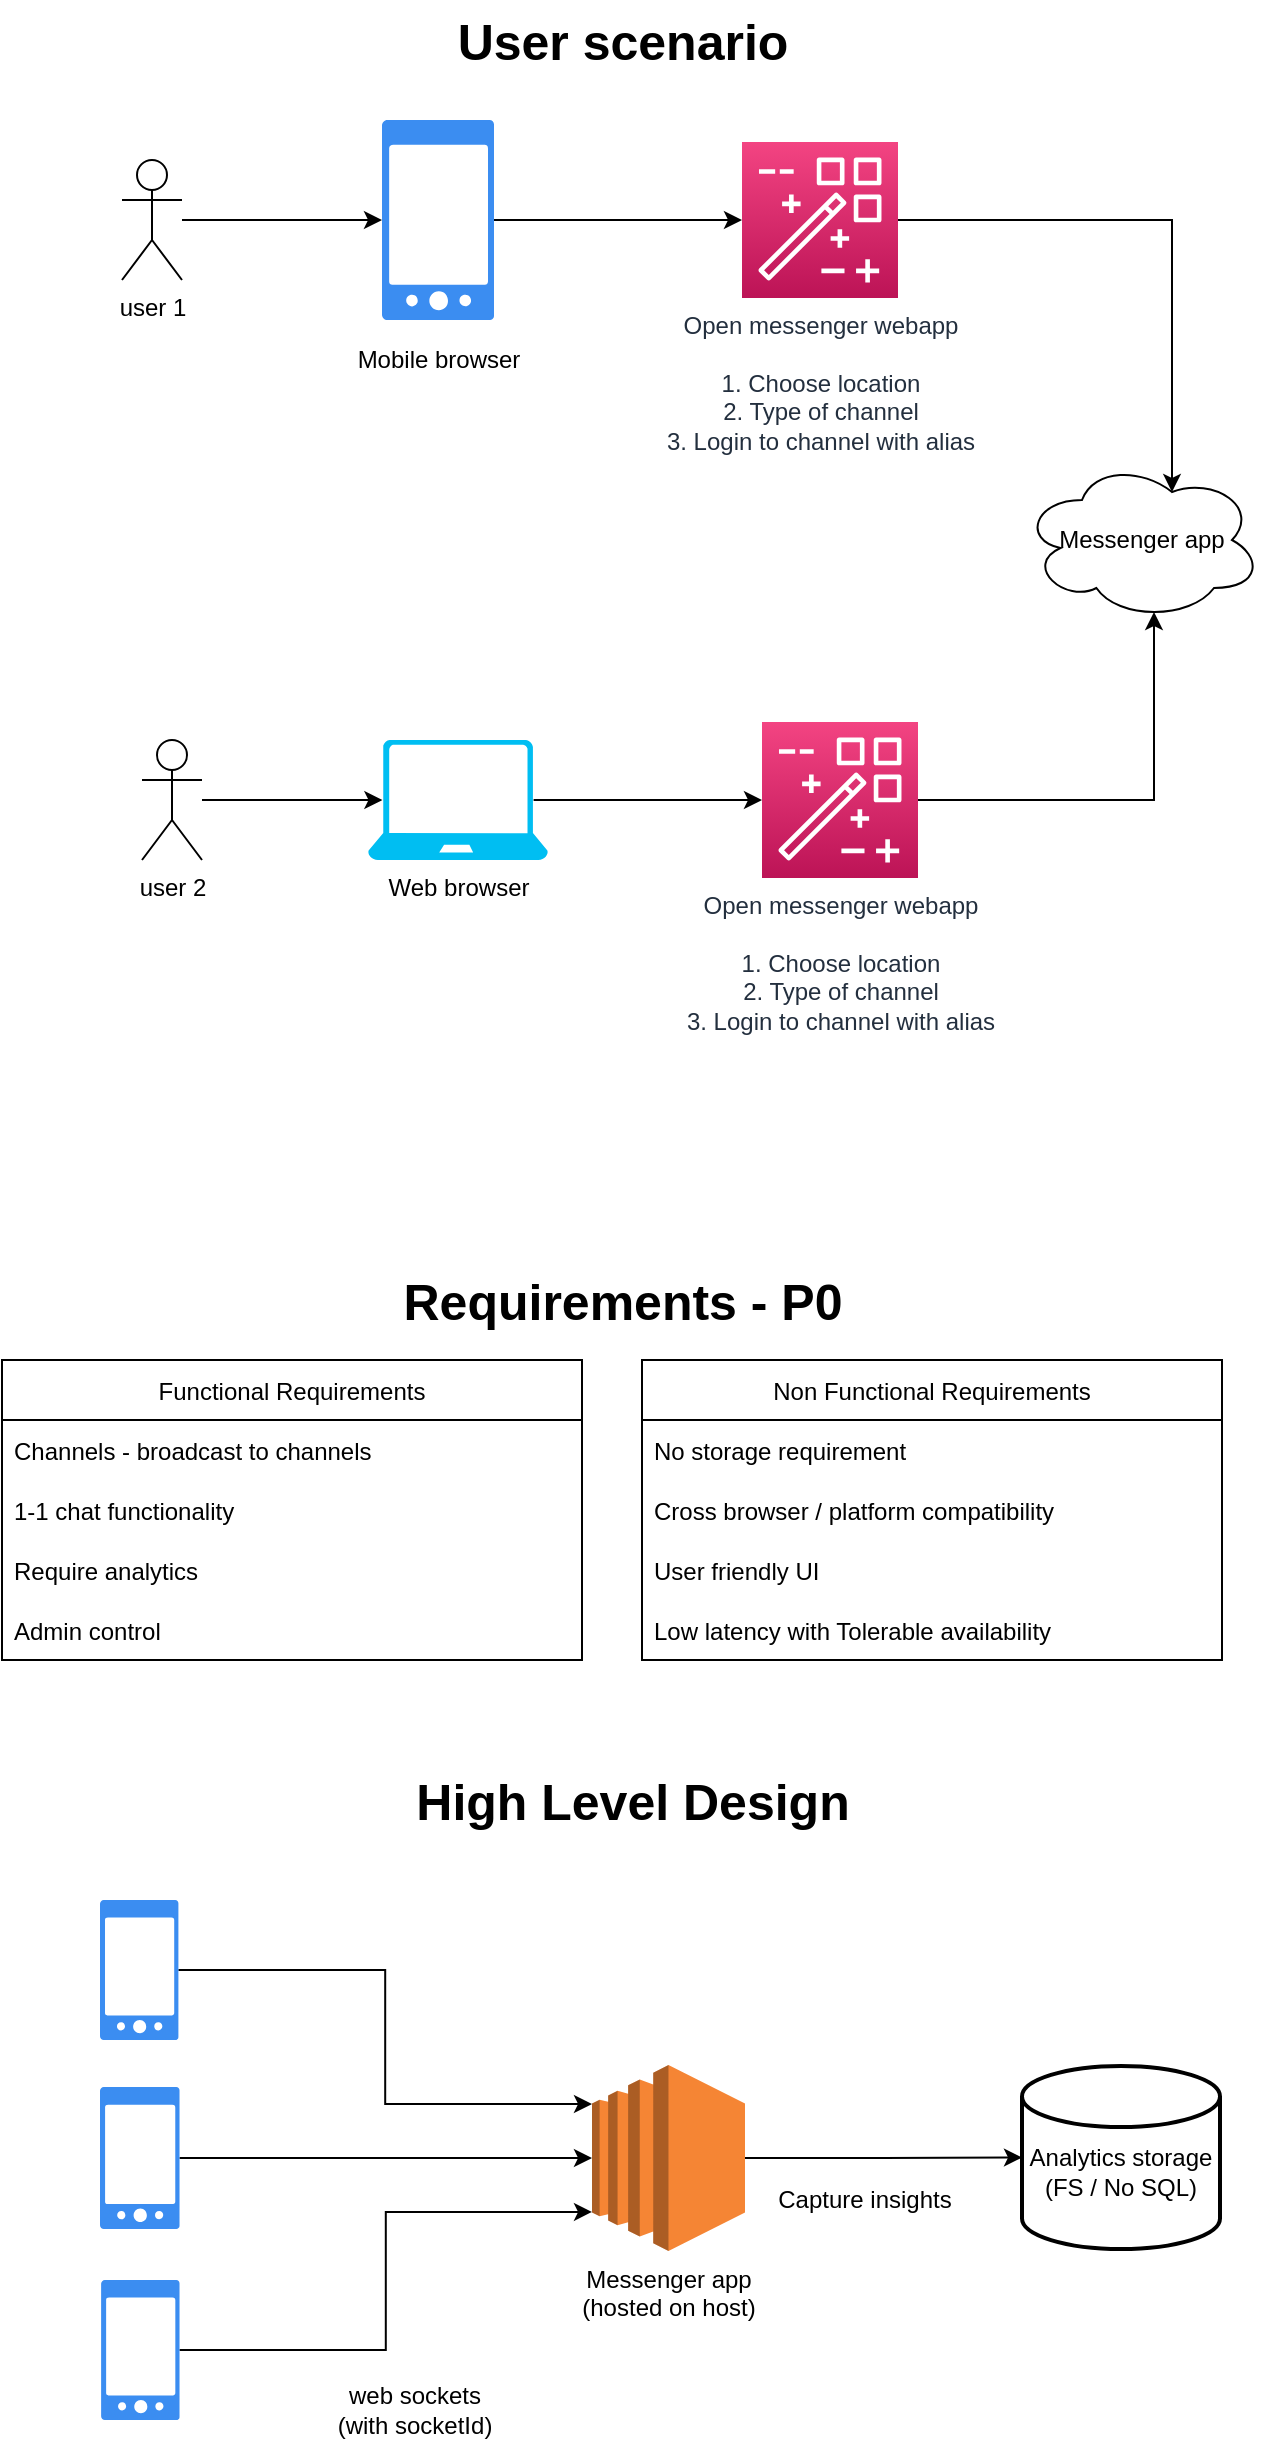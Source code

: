 <mxfile version="15.6.8" type="device"><diagram id="0GikjFvN9oH6Ggcbcn-J" name="Page-1"><mxGraphModel dx="1783" dy="1044" grid="1" gridSize="10" guides="1" tooltips="1" connect="1" arrows="1" fold="1" page="1" pageScale="1" pageWidth="850" pageHeight="1100" math="0" shadow="0"><root><mxCell id="0"/><mxCell id="1" parent="0"/><mxCell id="t75KzW16Hfc_QqgJwcIR-5" value="" style="edgeStyle=orthogonalEdgeStyle;rounded=0;orthogonalLoop=1;jettySize=auto;html=1;" edge="1" parent="1" source="t75KzW16Hfc_QqgJwcIR-1" target="t75KzW16Hfc_QqgJwcIR-3"><mxGeometry relative="1" as="geometry"><mxPoint x="250" y="260" as="targetPoint"/></mxGeometry></mxCell><mxCell id="t75KzW16Hfc_QqgJwcIR-1" value="user 1" style="shape=umlActor;verticalLabelPosition=bottom;verticalAlign=top;html=1;outlineConnect=0;" vertex="1" parent="1"><mxGeometry x="140" y="230" width="30" height="60" as="geometry"/></mxCell><mxCell id="t75KzW16Hfc_QqgJwcIR-9" value="" style="edgeStyle=orthogonalEdgeStyle;rounded=0;orthogonalLoop=1;jettySize=auto;html=1;entryX=0;entryY=0.5;entryDx=0;entryDy=0;entryPerimeter=0;" edge="1" parent="1" source="t75KzW16Hfc_QqgJwcIR-3" target="t75KzW16Hfc_QqgJwcIR-7"><mxGeometry relative="1" as="geometry"><mxPoint x="396" y="260" as="targetPoint"/></mxGeometry></mxCell><mxCell id="t75KzW16Hfc_QqgJwcIR-3" value="" style="sketch=0;html=1;aspect=fixed;strokeColor=none;shadow=0;align=center;verticalAlign=top;fillColor=#3B8DF1;shape=mxgraph.gcp2.phone_android" vertex="1" parent="1"><mxGeometry x="270" y="210" width="56" height="100" as="geometry"/></mxCell><mxCell id="t75KzW16Hfc_QqgJwcIR-13" value="" style="edgeStyle=orthogonalEdgeStyle;rounded=0;orthogonalLoop=1;jettySize=auto;html=1;entryX=0.625;entryY=0.2;entryDx=0;entryDy=0;entryPerimeter=0;" edge="1" parent="1" source="t75KzW16Hfc_QqgJwcIR-7" target="t75KzW16Hfc_QqgJwcIR-11"><mxGeometry relative="1" as="geometry"><mxPoint x="608" y="260" as="targetPoint"/></mxGeometry></mxCell><mxCell id="t75KzW16Hfc_QqgJwcIR-7" value="&lt;div&gt;Open messenger webapp&lt;/div&gt;&lt;div&gt;&lt;br&gt;&lt;/div&gt;&lt;div&gt;1. Choose location&lt;/div&gt;&lt;div&gt;2. Type of channel&lt;/div&gt;&lt;div&gt;3. Login to channel with alias&lt;br&gt;&lt;/div&gt;" style="sketch=0;points=[[0,0,0],[0.25,0,0],[0.5,0,0],[0.75,0,0],[1,0,0],[0,1,0],[0.25,1,0],[0.5,1,0],[0.75,1,0],[1,1,0],[0,0.25,0],[0,0.5,0],[0,0.75,0],[1,0.25,0],[1,0.5,0],[1,0.75,0]];points=[[0,0,0],[0.25,0,0],[0.5,0,0],[0.75,0,0],[1,0,0],[0,1,0],[0.25,1,0],[0.5,1,0],[0.75,1,0],[1,1,0],[0,0.25,0],[0,0.5,0],[0,0.75,0],[1,0.25,0],[1,0.5,0],[1,0.75,0]];outlineConnect=0;fontColor=#232F3E;gradientColor=#F34482;gradientDirection=north;fillColor=#BC1356;strokeColor=#ffffff;dashed=0;verticalLabelPosition=bottom;verticalAlign=top;align=center;html=1;fontSize=12;fontStyle=0;aspect=fixed;shape=mxgraph.aws4.resourceIcon;resIcon=mxgraph.aws4.app_wizard;" vertex="1" parent="1"><mxGeometry x="450" y="221" width="78" height="78" as="geometry"/></mxCell><mxCell id="t75KzW16Hfc_QqgJwcIR-10" value="Mobile browser" style="text;html=1;align=center;verticalAlign=middle;resizable=0;points=[];autosize=1;strokeColor=none;fillColor=none;" vertex="1" parent="1"><mxGeometry x="248" y="320" width="100" height="20" as="geometry"/></mxCell><mxCell id="t75KzW16Hfc_QqgJwcIR-11" value="Messenger app" style="ellipse;shape=cloud;whiteSpace=wrap;html=1;" vertex="1" parent="1"><mxGeometry x="590" y="380" width="120" height="80" as="geometry"/></mxCell><mxCell id="t75KzW16Hfc_QqgJwcIR-14" value="" style="edgeStyle=orthogonalEdgeStyle;rounded=0;orthogonalLoop=1;jettySize=auto;html=1;entryX=0.08;entryY=0.5;entryDx=0;entryDy=0;entryPerimeter=0;" edge="1" parent="1" source="t75KzW16Hfc_QqgJwcIR-15" target="t75KzW16Hfc_QqgJwcIR-20"><mxGeometry relative="1" as="geometry"><mxPoint x="297" y="450" as="targetPoint"/></mxGeometry></mxCell><mxCell id="t75KzW16Hfc_QqgJwcIR-15" value="&lt;div&gt;user 2&lt;/div&gt;" style="shape=umlActor;verticalLabelPosition=bottom;verticalAlign=top;html=1;outlineConnect=0;" vertex="1" parent="1"><mxGeometry x="150" y="520" width="30" height="60" as="geometry"/></mxCell><mxCell id="t75KzW16Hfc_QqgJwcIR-16" value="" style="edgeStyle=orthogonalEdgeStyle;rounded=0;orthogonalLoop=1;jettySize=auto;html=1;entryX=0;entryY=0.5;entryDx=0;entryDy=0;entryPerimeter=0;exitX=0.92;exitY=0.5;exitDx=0;exitDy=0;exitPerimeter=0;" edge="1" parent="1" source="t75KzW16Hfc_QqgJwcIR-20" target="t75KzW16Hfc_QqgJwcIR-18"><mxGeometry relative="1" as="geometry"><mxPoint x="423" y="450" as="targetPoint"/><mxPoint x="353" y="450" as="sourcePoint"/></mxGeometry></mxCell><mxCell id="t75KzW16Hfc_QqgJwcIR-22" value="" style="edgeStyle=orthogonalEdgeStyle;rounded=0;orthogonalLoop=1;jettySize=auto;html=1;entryX=0.55;entryY=0.95;entryDx=0;entryDy=0;entryPerimeter=0;" edge="1" parent="1" source="t75KzW16Hfc_QqgJwcIR-18" target="t75KzW16Hfc_QqgJwcIR-11"><mxGeometry relative="1" as="geometry"><mxPoint x="618" y="550" as="targetPoint"/></mxGeometry></mxCell><mxCell id="t75KzW16Hfc_QqgJwcIR-18" value="&lt;div&gt;Open messenger webapp&lt;/div&gt;&lt;div&gt;&lt;br&gt;&lt;/div&gt;&lt;div&gt;1. Choose location&lt;/div&gt;&lt;div&gt;2. Type of channel&lt;/div&gt;&lt;div&gt;3. Login to channel with alias&lt;br&gt;&lt;/div&gt;" style="sketch=0;points=[[0,0,0],[0.25,0,0],[0.5,0,0],[0.75,0,0],[1,0,0],[0,1,0],[0.25,1,0],[0.5,1,0],[0.75,1,0],[1,1,0],[0,0.25,0],[0,0.5,0],[0,0.75,0],[1,0.25,0],[1,0.5,0],[1,0.75,0]];points=[[0,0,0],[0.25,0,0],[0.5,0,0],[0.75,0,0],[1,0,0],[0,1,0],[0.25,1,0],[0.5,1,0],[0.75,1,0],[1,1,0],[0,0.25,0],[0,0.5,0],[0,0.75,0],[1,0.25,0],[1,0.5,0],[1,0.75,0]];outlineConnect=0;fontColor=#232F3E;gradientColor=#F34482;gradientDirection=north;fillColor=#BC1356;strokeColor=#ffffff;dashed=0;verticalLabelPosition=bottom;verticalAlign=top;align=center;html=1;fontSize=12;fontStyle=0;aspect=fixed;shape=mxgraph.aws4.resourceIcon;resIcon=mxgraph.aws4.app_wizard;" vertex="1" parent="1"><mxGeometry x="460" y="511" width="78" height="78" as="geometry"/></mxCell><mxCell id="t75KzW16Hfc_QqgJwcIR-20" value="Web browser" style="verticalLabelPosition=bottom;html=1;verticalAlign=top;align=center;strokeColor=none;fillColor=#00BEF2;shape=mxgraph.azure.laptop;pointerEvents=1;" vertex="1" parent="1"><mxGeometry x="263" y="520" width="90" height="60" as="geometry"/></mxCell><mxCell id="t75KzW16Hfc_QqgJwcIR-27" value="Functional Requirements" style="swimlane;fontStyle=0;childLayout=stackLayout;horizontal=1;startSize=30;horizontalStack=0;resizeParent=1;resizeParentMax=0;resizeLast=0;collapsible=1;marginBottom=0;" vertex="1" parent="1"><mxGeometry x="80" y="830" width="290" height="150" as="geometry"/></mxCell><mxCell id="t75KzW16Hfc_QqgJwcIR-28" value="Channels - broadcast to channels" style="text;strokeColor=none;fillColor=none;align=left;verticalAlign=middle;spacingLeft=4;spacingRight=4;overflow=hidden;points=[[0,0.5],[1,0.5]];portConstraint=eastwest;rotatable=0;" vertex="1" parent="t75KzW16Hfc_QqgJwcIR-27"><mxGeometry y="30" width="290" height="30" as="geometry"/></mxCell><mxCell id="t75KzW16Hfc_QqgJwcIR-29" value="1-1 chat functionality" style="text;strokeColor=none;fillColor=none;align=left;verticalAlign=middle;spacingLeft=4;spacingRight=4;overflow=hidden;points=[[0,0.5],[1,0.5]];portConstraint=eastwest;rotatable=0;" vertex="1" parent="t75KzW16Hfc_QqgJwcIR-27"><mxGeometry y="60" width="290" height="30" as="geometry"/></mxCell><mxCell id="t75KzW16Hfc_QqgJwcIR-30" value="Require analytics" style="text;strokeColor=none;fillColor=none;align=left;verticalAlign=middle;spacingLeft=4;spacingRight=4;overflow=hidden;points=[[0,0.5],[1,0.5]];portConstraint=eastwest;rotatable=0;" vertex="1" parent="t75KzW16Hfc_QqgJwcIR-27"><mxGeometry y="90" width="290" height="30" as="geometry"/></mxCell><mxCell id="t75KzW16Hfc_QqgJwcIR-43" value="Admin control" style="text;strokeColor=none;fillColor=none;align=left;verticalAlign=middle;spacingLeft=4;spacingRight=4;overflow=hidden;points=[[0,0.5],[1,0.5]];portConstraint=eastwest;rotatable=0;" vertex="1" parent="t75KzW16Hfc_QqgJwcIR-27"><mxGeometry y="120" width="290" height="30" as="geometry"/></mxCell><mxCell id="t75KzW16Hfc_QqgJwcIR-33" value="Non Functional Requirements" style="swimlane;fontStyle=0;childLayout=stackLayout;horizontal=1;startSize=30;horizontalStack=0;resizeParent=1;resizeParentMax=0;resizeLast=0;collapsible=1;marginBottom=0;" vertex="1" parent="1"><mxGeometry x="400" y="830" width="290" height="150" as="geometry"/></mxCell><mxCell id="t75KzW16Hfc_QqgJwcIR-35" value="No storage requirement" style="text;strokeColor=none;fillColor=none;align=left;verticalAlign=middle;spacingLeft=4;spacingRight=4;overflow=hidden;points=[[0,0.5],[1,0.5]];portConstraint=eastwest;rotatable=0;" vertex="1" parent="t75KzW16Hfc_QqgJwcIR-33"><mxGeometry y="30" width="290" height="30" as="geometry"/></mxCell><mxCell id="t75KzW16Hfc_QqgJwcIR-39" value="Cross browser / platform compatibility" style="text;strokeColor=none;fillColor=none;align=left;verticalAlign=middle;spacingLeft=4;spacingRight=4;overflow=hidden;points=[[0,0.5],[1,0.5]];portConstraint=eastwest;rotatable=0;" vertex="1" parent="t75KzW16Hfc_QqgJwcIR-33"><mxGeometry y="60" width="290" height="30" as="geometry"/></mxCell><mxCell id="t75KzW16Hfc_QqgJwcIR-38" value="User friendly UI" style="text;strokeColor=none;fillColor=none;align=left;verticalAlign=middle;spacingLeft=4;spacingRight=4;overflow=hidden;points=[[0,0.5],[1,0.5]];portConstraint=eastwest;rotatable=0;" vertex="1" parent="t75KzW16Hfc_QqgJwcIR-33"><mxGeometry y="90" width="290" height="30" as="geometry"/></mxCell><mxCell id="t75KzW16Hfc_QqgJwcIR-44" value="Low latency with Tolerable availability" style="text;strokeColor=none;fillColor=none;align=left;verticalAlign=middle;spacingLeft=4;spacingRight=4;overflow=hidden;points=[[0,0.5],[1,0.5]];portConstraint=eastwest;rotatable=0;" vertex="1" parent="t75KzW16Hfc_QqgJwcIR-33"><mxGeometry y="120" width="290" height="30" as="geometry"/></mxCell><mxCell id="t75KzW16Hfc_QqgJwcIR-41" value="User scenario" style="text;html=1;align=center;verticalAlign=middle;resizable=0;points=[];autosize=1;strokeColor=none;fillColor=none;fontStyle=1;fontSize=25;" vertex="1" parent="1"><mxGeometry x="300" y="150" width="180" height="40" as="geometry"/></mxCell><mxCell id="t75KzW16Hfc_QqgJwcIR-42" value="Requirements - P0" style="text;html=1;align=center;verticalAlign=middle;resizable=0;points=[];autosize=1;strokeColor=none;fillColor=none;fontStyle=1;fontSize=25;" vertex="1" parent="1"><mxGeometry x="270" y="780" width="240" height="40" as="geometry"/></mxCell><mxCell id="t75KzW16Hfc_QqgJwcIR-45" value="High Level Design" style="text;html=1;align=center;verticalAlign=middle;resizable=0;points=[];autosize=1;strokeColor=none;fillColor=none;fontStyle=1;fontSize=25;" vertex="1" parent="1"><mxGeometry x="280" y="1030" width="230" height="40" as="geometry"/></mxCell><mxCell id="t75KzW16Hfc_QqgJwcIR-63" value="" style="edgeStyle=orthogonalEdgeStyle;rounded=0;orthogonalLoop=1;jettySize=auto;html=1;fontSize=12;entryX=0;entryY=0.21;entryDx=0;entryDy=0;entryPerimeter=0;" edge="1" parent="1" source="t75KzW16Hfc_QqgJwcIR-50" target="t75KzW16Hfc_QqgJwcIR-64"><mxGeometry relative="1" as="geometry"><mxPoint x="465" y="1209.5" as="targetPoint"/></mxGeometry></mxCell><mxCell id="t75KzW16Hfc_QqgJwcIR-50" value="" style="sketch=0;html=1;aspect=fixed;strokeColor=none;shadow=0;align=center;verticalAlign=top;fillColor=#3B8DF1;shape=mxgraph.gcp2.phone_android" vertex="1" parent="1"><mxGeometry x="129" y="1100" width="39.2" height="70" as="geometry"/></mxCell><mxCell id="t75KzW16Hfc_QqgJwcIR-62" value="" style="edgeStyle=orthogonalEdgeStyle;rounded=0;orthogonalLoop=1;jettySize=auto;html=1;fontSize=12;entryX=0;entryY=0.79;entryDx=0;entryDy=0;entryPerimeter=0;" edge="1" parent="1" source="t75KzW16Hfc_QqgJwcIR-56" target="t75KzW16Hfc_QqgJwcIR-64"><mxGeometry relative="1" as="geometry"><mxPoint x="465" y="1248.5" as="targetPoint"/></mxGeometry></mxCell><mxCell id="t75KzW16Hfc_QqgJwcIR-56" value="" style="sketch=0;html=1;aspect=fixed;strokeColor=none;shadow=0;align=center;verticalAlign=top;fillColor=#3B8DF1;shape=mxgraph.gcp2.phone_android" vertex="1" parent="1"><mxGeometry x="129.56" y="1290" width="39.2" height="70" as="geometry"/></mxCell><mxCell id="t75KzW16Hfc_QqgJwcIR-60" value="" style="edgeStyle=orthogonalEdgeStyle;rounded=0;orthogonalLoop=1;jettySize=auto;html=1;fontSize=12;entryX=0;entryY=0.5;entryDx=0;entryDy=0;entryPerimeter=0;" edge="1" parent="1" source="t75KzW16Hfc_QqgJwcIR-57" target="t75KzW16Hfc_QqgJwcIR-64"><mxGeometry relative="1" as="geometry"><mxPoint x="465" y="1229" as="targetPoint"/></mxGeometry></mxCell><mxCell id="t75KzW16Hfc_QqgJwcIR-57" value="" style="sketch=0;html=1;aspect=fixed;strokeColor=none;shadow=0;align=center;verticalAlign=top;fillColor=#3B8DF1;shape=mxgraph.gcp2.phone_android" vertex="1" parent="1"><mxGeometry x="129" y="1193.5" width="39.76" height="71" as="geometry"/></mxCell><mxCell id="t75KzW16Hfc_QqgJwcIR-68" value="" style="edgeStyle=orthogonalEdgeStyle;rounded=0;orthogonalLoop=1;jettySize=auto;html=1;fontSize=12;" edge="1" parent="1" source="t75KzW16Hfc_QqgJwcIR-64" target="t75KzW16Hfc_QqgJwcIR-66"><mxGeometry relative="1" as="geometry"><mxPoint x="531.5" y="1229" as="targetPoint"/></mxGeometry></mxCell><mxCell id="t75KzW16Hfc_QqgJwcIR-64" value="&lt;div&gt;Messenger app&lt;/div&gt;&lt;div&gt;(hosted on host)&lt;/div&gt;" style="outlineConnect=0;dashed=0;verticalLabelPosition=bottom;verticalAlign=top;align=center;html=1;shape=mxgraph.aws3.ec2;fillColor=#F58534;gradientColor=none;fontSize=12;" vertex="1" parent="1"><mxGeometry x="375" y="1182.5" width="76.5" height="93" as="geometry"/></mxCell><mxCell id="t75KzW16Hfc_QqgJwcIR-65" value="&lt;div&gt;web sockets&lt;/div&gt;&lt;div&gt;(with socketId)&lt;br&gt;&lt;/div&gt;" style="text;html=1;align=center;verticalAlign=middle;resizable=0;points=[];autosize=1;strokeColor=none;fillColor=none;fontSize=12;" vertex="1" parent="1"><mxGeometry x="241" y="1340" width="90" height="30" as="geometry"/></mxCell><mxCell id="t75KzW16Hfc_QqgJwcIR-66" value="&lt;div&gt;&lt;br&gt;&lt;/div&gt;&lt;div&gt;Analytics storage&lt;/div&gt;&lt;div&gt;(FS / No SQL)&lt;br&gt;&lt;/div&gt;" style="strokeWidth=2;html=1;shape=mxgraph.flowchart.database;whiteSpace=wrap;fontSize=12;" vertex="1" parent="1"><mxGeometry x="590" y="1183" width="99" height="91.5" as="geometry"/></mxCell><mxCell id="t75KzW16Hfc_QqgJwcIR-69" value="Capture insights" style="text;html=1;align=center;verticalAlign=middle;resizable=0;points=[];autosize=1;strokeColor=none;fillColor=none;fontSize=12;" vertex="1" parent="1"><mxGeometry x="461" y="1240" width="100" height="20" as="geometry"/></mxCell></root></mxGraphModel></diagram></mxfile>